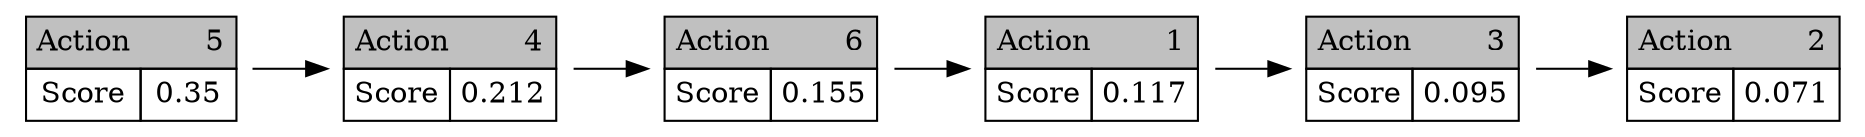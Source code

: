 digraph Actions {
	node [shape=plaintext]
rankdir = LR
	action1 [label=<
        <TABLE BORDER="0" CELLBORDER="1"
        CELLSPACING="0" CELLPADDING="4">
        <TR>
        <TD COLSPAN="2" bgcolor="grey" >Action
        3</TD>
        </TR>
        <TR>
        <TD>Score</TD>
        <TD>0.095</TD>
        </TR>
        </TABLE>>]
	action2 [label=<
        <TABLE BORDER="0" CELLBORDER="1"
        CELLSPACING="0" CELLPADDING="4">
        <TR>
        <TD COLSPAN="2" bgcolor="grey" >Action
        1</TD>
        </TR>
        <TR>
        <TD>Score</TD>
        <TD>0.117</TD>
        </TR>
        </TABLE>>]
	action0 [label=<
        <TABLE BORDER="0" CELLBORDER="1"
        CELLSPACING="0" CELLPADDING="4">
        <TR>
        <TD COLSPAN="2" bgcolor="grey" >Action
        2</TD>
        </TR>
        <TR>
        <TD>Score</TD>
        <TD>0.071</TD>
        </TR>
        </TABLE>>]
	action5 [label=<
        <TABLE BORDER="0" CELLBORDER="1"
        CELLSPACING="0" CELLPADDING="4">
        <TR>
        <TD COLSPAN="2" bgcolor="grey" >Action
        5</TD>
        </TR>
        <TR>
        <TD>Score</TD>
        <TD>0.35</TD>
        </TR>
        </TABLE>>]
	action3 [label=<
        <TABLE BORDER="0" CELLBORDER="1"
        CELLSPACING="0" CELLPADDING="4">
        <TR>
        <TD COLSPAN="2" bgcolor="grey" >Action
        6</TD>
        </TR>
        <TR>
        <TD>Score</TD>
        <TD>0.155</TD>
        </TR>
        </TABLE>>]
	action4 [label=<
        <TABLE BORDER="0" CELLBORDER="1"
        CELLSPACING="0" CELLPADDING="4">
        <TR>
        <TD COLSPAN="2" bgcolor="grey" >Action
        4</TD>
        </TR>
        <TR>
        <TD>Score</TD>
        <TD>0.212</TD>
        </TR>
        </TABLE>>]
	action1 -> action0
	action2 -> action1
	action3 -> action2
	action4 -> action3
	action5 -> action4
}
